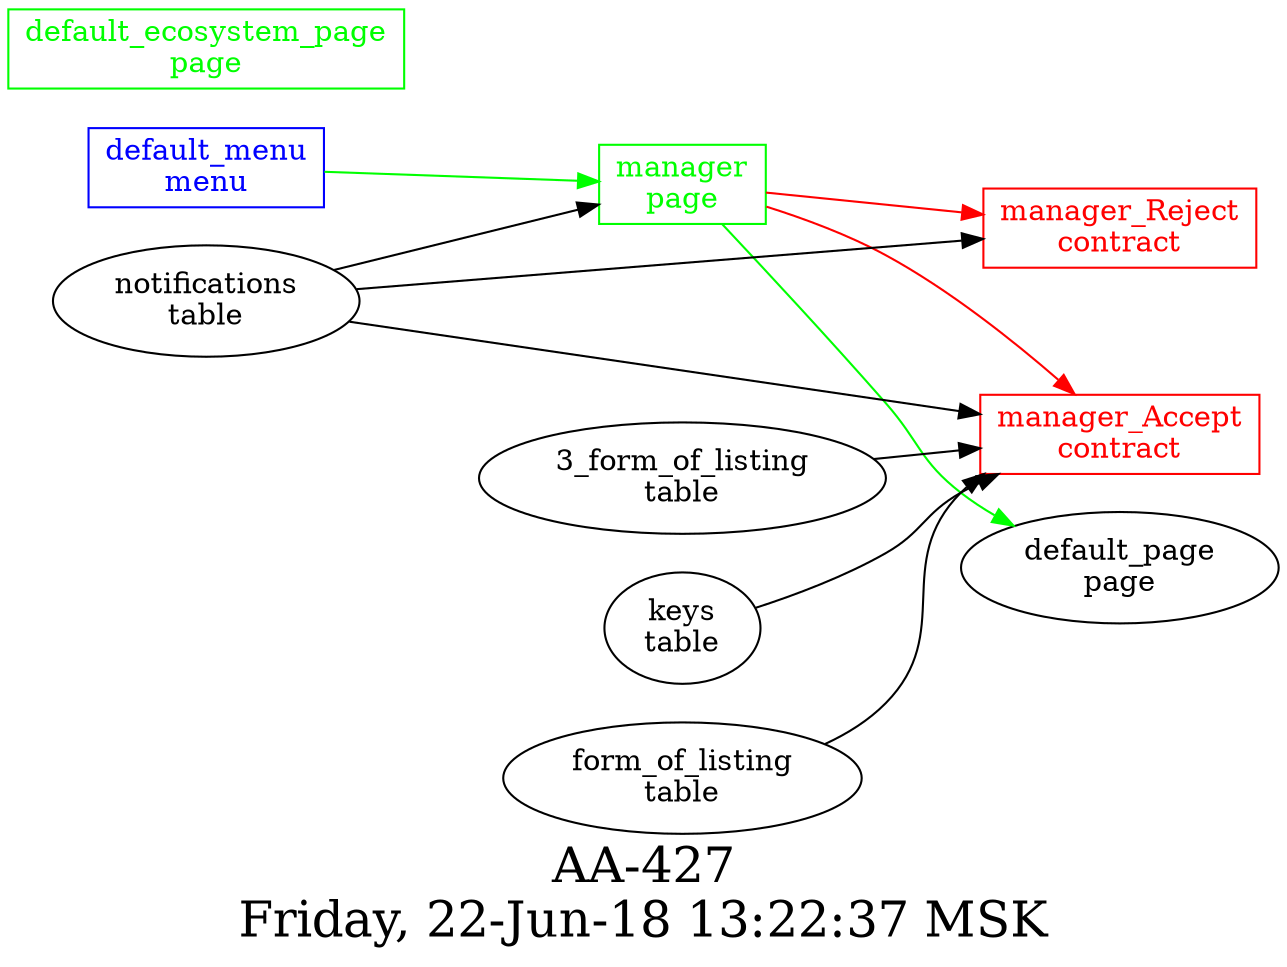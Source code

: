 digraph G {
graph [
  fontsize="24";
  label="AA-427\nFriday, 22-Jun-18 13:22:37 MSK";
  nojustify=true;
  ordering=out;
  rankdir=LR;
  size="30";
];
"default_menu\nmenu" -> "manager\npage"  [ color=green ]
"default_menu\nmenu" [color=blue, fontcolor=blue, group=menus, shape=record];
"default_ecosystem_page\npage" [color=green, fontcolor=green, group=pages, shape=record];
"manager\npage" -> "manager_Reject\ncontract"  [ color=red ]
"manager\npage" -> "manager_Accept\ncontract"  [ color=red ]
"notifications\ntable" -> "manager\npage"
"manager\npage" -> "default_page\npage"  [ color=green ]
"manager\npage" [color=green, fontcolor=green, group=pages, shape=record];
"3_form_of_listing\ntable" -> "manager_Accept\ncontract"
"notifications\ntable" -> "manager_Accept\ncontract"
"keys\ntable" -> "manager_Accept\ncontract"
"form_of_listing\ntable" -> "manager_Accept\ncontract"
"manager_Accept\ncontract" [color=red, fontcolor=red, group=contracts, shape=record];
"notifications\ntable" -> "manager_Reject\ncontract"
"manager_Reject\ncontract" [color=red, fontcolor=red, group=contracts, shape=record];
}
